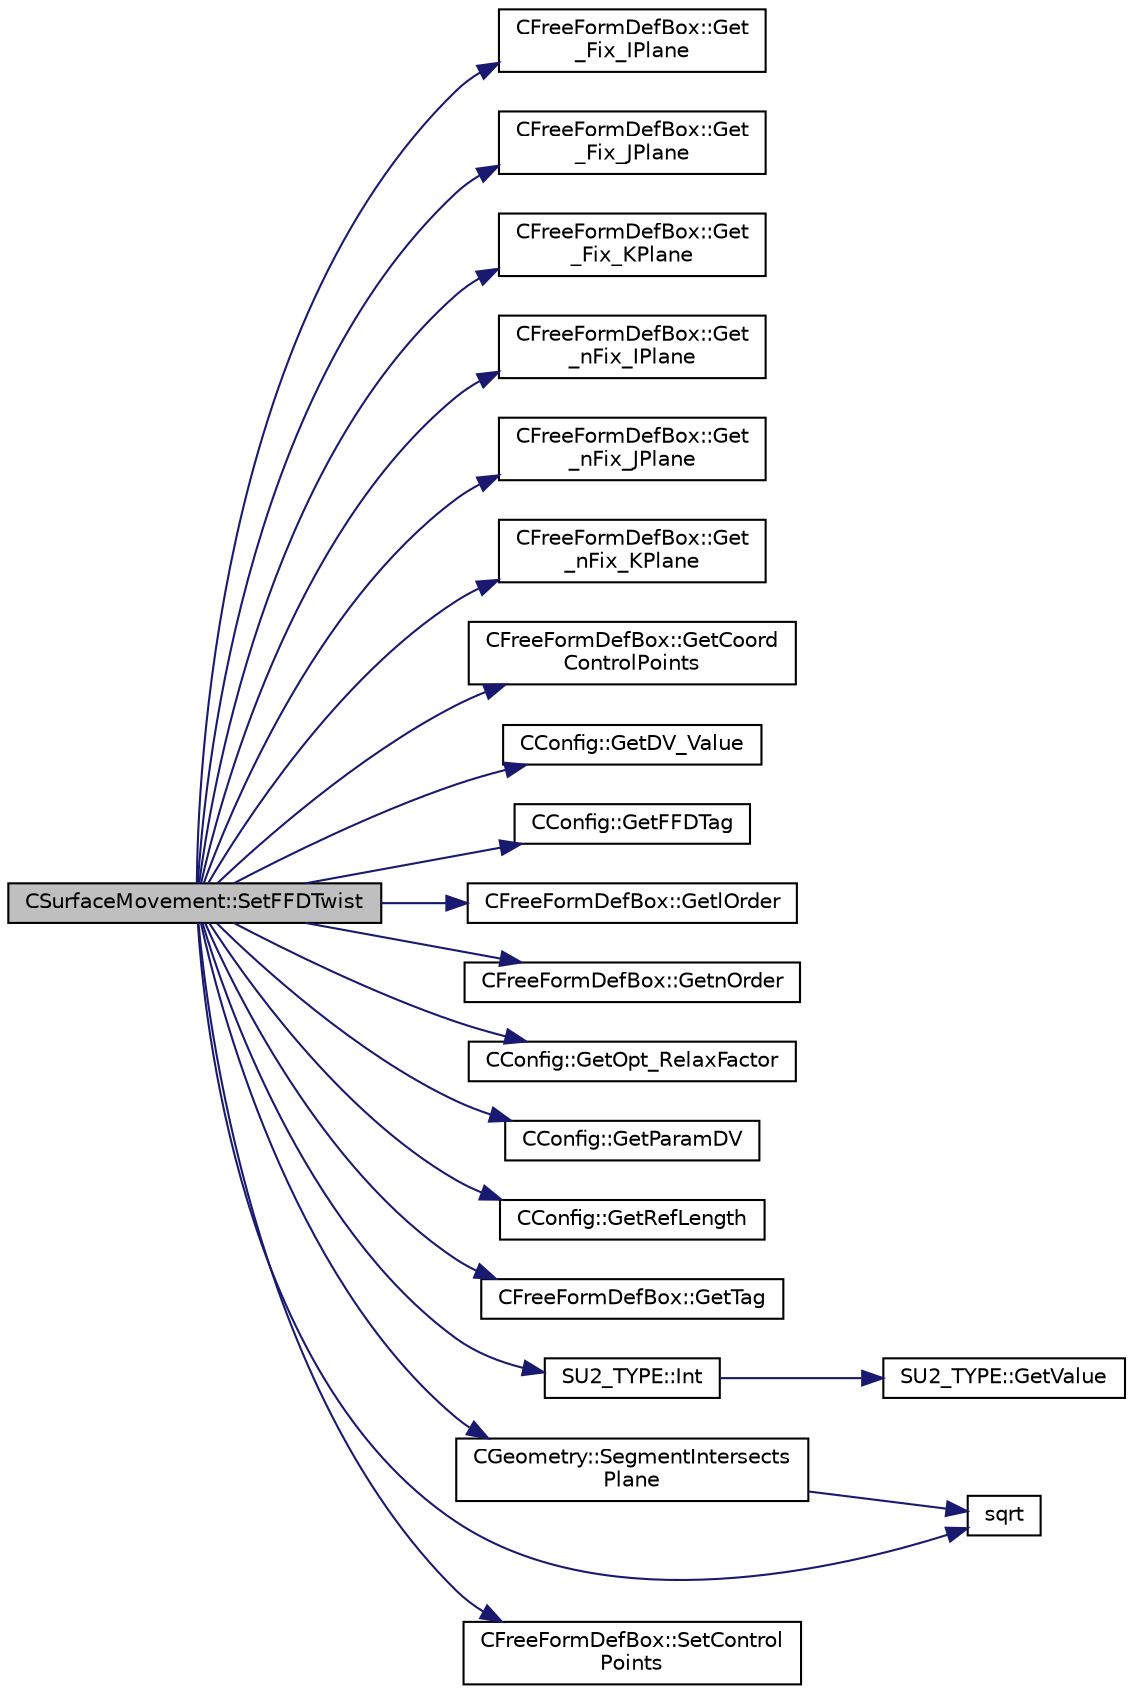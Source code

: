 digraph "CSurfaceMovement::SetFFDTwist"
{
 // LATEX_PDF_SIZE
  edge [fontname="Helvetica",fontsize="10",labelfontname="Helvetica",labelfontsize="10"];
  node [fontname="Helvetica",fontsize="10",shape=record];
  rankdir="LR";
  Node1 [label="CSurfaceMovement::SetFFDTwist",height=0.2,width=0.4,color="black", fillcolor="grey75", style="filled", fontcolor="black",tooltip="Set a twist angle deformation of the Free From box using the control point position."];
  Node1 -> Node2 [color="midnightblue",fontsize="10",style="solid",fontname="Helvetica"];
  Node2 [label="CFreeFormDefBox::Get\l_Fix_IPlane",height=0.2,width=0.4,color="black", fillcolor="white", style="filled",URL="$classCFreeFormDefBox.html#a378f6cbeb8c62956a9bd9e3c8ba318f7",tooltip="Define the I planes to to fix in a FFD box."];
  Node1 -> Node3 [color="midnightblue",fontsize="10",style="solid",fontname="Helvetica"];
  Node3 [label="CFreeFormDefBox::Get\l_Fix_JPlane",height=0.2,width=0.4,color="black", fillcolor="white", style="filled",URL="$classCFreeFormDefBox.html#aaea48205eeab5e59fc82824a3272d3fe",tooltip="Define the I planes to to fix in a FFD box."];
  Node1 -> Node4 [color="midnightblue",fontsize="10",style="solid",fontname="Helvetica"];
  Node4 [label="CFreeFormDefBox::Get\l_Fix_KPlane",height=0.2,width=0.4,color="black", fillcolor="white", style="filled",URL="$classCFreeFormDefBox.html#aca911efe2b1562e4cca8ad9e3798b75f",tooltip="Define the I planes to to fix in a FFD box."];
  Node1 -> Node5 [color="midnightblue",fontsize="10",style="solid",fontname="Helvetica"];
  Node5 [label="CFreeFormDefBox::Get\l_nFix_IPlane",height=0.2,width=0.4,color="black", fillcolor="white", style="filled",URL="$classCFreeFormDefBox.html#a9f0c9bea2a01b8e2f36e51653d85c030",tooltip="Define the I planes to to fix in a FFD box."];
  Node1 -> Node6 [color="midnightblue",fontsize="10",style="solid",fontname="Helvetica"];
  Node6 [label="CFreeFormDefBox::Get\l_nFix_JPlane",height=0.2,width=0.4,color="black", fillcolor="white", style="filled",URL="$classCFreeFormDefBox.html#ade5a8fb6bd287da9f3e7105ae42b9bea",tooltip="Define the I planes to to fix in a FFD box."];
  Node1 -> Node7 [color="midnightblue",fontsize="10",style="solid",fontname="Helvetica"];
  Node7 [label="CFreeFormDefBox::Get\l_nFix_KPlane",height=0.2,width=0.4,color="black", fillcolor="white", style="filled",URL="$classCFreeFormDefBox.html#a592a3b6a75ddd89543f344980407b3fc",tooltip="Define the I planes to to fix in a FFD box."];
  Node1 -> Node8 [color="midnightblue",fontsize="10",style="solid",fontname="Helvetica"];
  Node8 [label="CFreeFormDefBox::GetCoord\lControlPoints",height=0.2,width=0.4,color="black", fillcolor="white", style="filled",URL="$classCFreeFormDefBox.html#a1faf53e337fc9689908b6e177fe4b238",tooltip="Get the coordinates of the control point."];
  Node1 -> Node9 [color="midnightblue",fontsize="10",style="solid",fontname="Helvetica"];
  Node9 [label="CConfig::GetDV_Value",height=0.2,width=0.4,color="black", fillcolor="white", style="filled",URL="$classCConfig.html#af6f7c23871fd1b634ff53432ef1d04b9",tooltip="Value of the design variable step, we use this value in design problems."];
  Node1 -> Node10 [color="midnightblue",fontsize="10",style="solid",fontname="Helvetica"];
  Node10 [label="CConfig::GetFFDTag",height=0.2,width=0.4,color="black", fillcolor="white", style="filled",URL="$classCConfig.html#ad8359bfec369e78a6a4d0c3039ffe547",tooltip="Get the FFD Tag of a particular design variable."];
  Node1 -> Node11 [color="midnightblue",fontsize="10",style="solid",fontname="Helvetica"];
  Node11 [label="CFreeFormDefBox::GetlOrder",height=0.2,width=0.4,color="black", fillcolor="white", style="filled",URL="$classCFreeFormDefBox.html#a5c25e21e5d9bf423df83c7b55a7b665c",tooltip="Get the order in the l direction of the FFD FFDBox."];
  Node1 -> Node12 [color="midnightblue",fontsize="10",style="solid",fontname="Helvetica"];
  Node12 [label="CFreeFormDefBox::GetnOrder",height=0.2,width=0.4,color="black", fillcolor="white", style="filled",URL="$classCFreeFormDefBox.html#a93a86fabec8b4358fc2bb5d97c9ae0ad",tooltip="Get the order in the n direction of the FFD FFDBox."];
  Node1 -> Node13 [color="midnightblue",fontsize="10",style="solid",fontname="Helvetica"];
  Node13 [label="CConfig::GetOpt_RelaxFactor",height=0.2,width=0.4,color="black", fillcolor="white", style="filled",URL="$classCConfig.html#a8337efa2e48c252eca24825437cb288b",tooltip="Get the scale factor for the line search."];
  Node1 -> Node14 [color="midnightblue",fontsize="10",style="solid",fontname="Helvetica"];
  Node14 [label="CConfig::GetParamDV",height=0.2,width=0.4,color="black", fillcolor="white", style="filled",URL="$classCConfig.html#a59a16b5d22ccd10cf9e3bd7790fdf7c3",tooltip="Get a parameter of the particular design variable."];
  Node1 -> Node15 [color="midnightblue",fontsize="10",style="solid",fontname="Helvetica"];
  Node15 [label="CConfig::GetRefLength",height=0.2,width=0.4,color="black", fillcolor="white", style="filled",URL="$classCConfig.html#afe9547710c70982ff9eee4504e3c4a69",tooltip="Get the reference length for computing moment (the default value is 1)."];
  Node1 -> Node16 [color="midnightblue",fontsize="10",style="solid",fontname="Helvetica"];
  Node16 [label="CFreeFormDefBox::GetTag",height=0.2,width=0.4,color="black", fillcolor="white", style="filled",URL="$classCFreeFormDefBox.html#a7d9080bb108f0ac61c53b24f031f1f86",tooltip="Get the tag that identify a FFDBox."];
  Node1 -> Node17 [color="midnightblue",fontsize="10",style="solid",fontname="Helvetica"];
  Node17 [label="SU2_TYPE::Int",height=0.2,width=0.4,color="black", fillcolor="white", style="filled",URL="$namespaceSU2__TYPE.html#a6b48817766d8a6486caa2807a52f6bae",tooltip="Casts the primitive value to int (uses GetValue, already implemented for each type)."];
  Node17 -> Node18 [color="midnightblue",fontsize="10",style="solid",fontname="Helvetica"];
  Node18 [label="SU2_TYPE::GetValue",height=0.2,width=0.4,color="black", fillcolor="white", style="filled",URL="$namespaceSU2__TYPE.html#adf52a59d6f4e578f7915ec9abbf7cb22",tooltip="Get the (primitive) value of the datatype (needs to be specialized for active types)."];
  Node1 -> Node19 [color="midnightblue",fontsize="10",style="solid",fontname="Helvetica"];
  Node19 [label="CGeometry::SegmentIntersects\lPlane",height=0.2,width=0.4,color="black", fillcolor="white", style="filled",URL="$classCGeometry.html#a7967b3b8a949288366f01684e81f97fe",tooltip="Compute the intersection between a segment and a plane."];
  Node19 -> Node20 [color="midnightblue",fontsize="10",style="solid",fontname="Helvetica"];
  Node20 [label="sqrt",height=0.2,width=0.4,color="black", fillcolor="white", style="filled",URL="$group__SIMD.html#ga54a1925ab40fb4249ea255072520de35",tooltip=" "];
  Node1 -> Node21 [color="midnightblue",fontsize="10",style="solid",fontname="Helvetica"];
  Node21 [label="CFreeFormDefBox::SetControl\lPoints",height=0.2,width=0.4,color="black", fillcolor="white", style="filled",URL="$classCFreeFormDefBox.html#abee73537bc43cee2a663ef3597be7c51",tooltip="Set the new value of the coordinates of the control points."];
  Node1 -> Node20 [color="midnightblue",fontsize="10",style="solid",fontname="Helvetica"];
}
